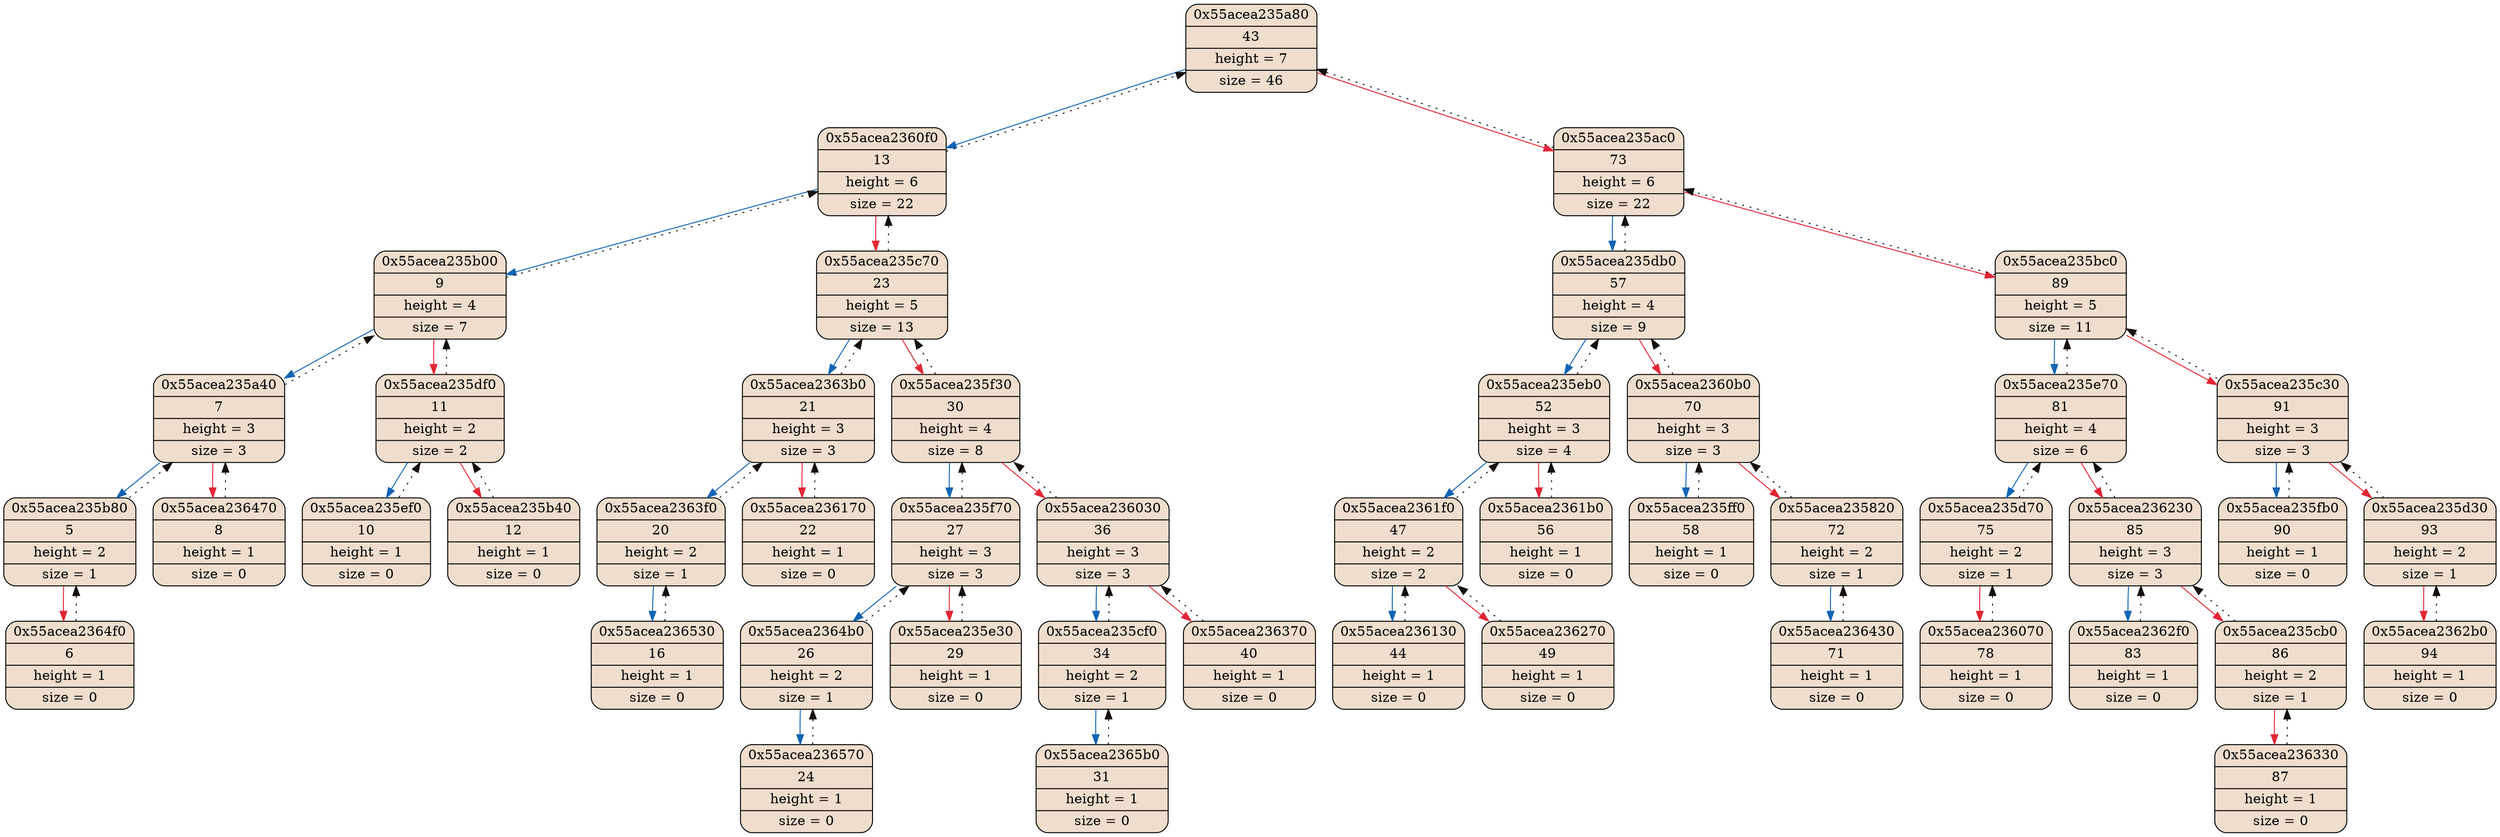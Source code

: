 digraph
{
    node_0x55acea235a80[shape = Mrecord, label = "{{0x55acea235a80} | {43} | {height = 7} | {size = 46}}", style = "filled", fillcolor = "#EFDECD"];
    node_0x55acea2360f0[shape = Mrecord, label = "{{0x55acea2360f0} | {13} | {height = 6} | {size = 22}}", style = "filled", fillcolor = "#EFDECD"];
    node_0x55acea235b00[shape = Mrecord, label = "{{0x55acea235b00} | {9} | {height = 4} | {size = 7}}", style = "filled", fillcolor = "#EFDECD"];
    node_0x55acea235a40[shape = Mrecord, label = "{{0x55acea235a40} | {7} | {height = 3} | {size = 3}}", style = "filled", fillcolor = "#EFDECD"];
    node_0x55acea235b80[shape = Mrecord, label = "{{0x55acea235b80} | {5} | {height = 2} | {size = 1}}", style = "filled", fillcolor = "#EFDECD"];
    node_0x55acea2364f0[shape = Mrecord, label = "{{0x55acea2364f0} | {6} | {height = 1} | {size = 0}}", style = "filled", fillcolor = "#EFDECD"];
    node_0x55acea236470[shape = Mrecord, label = "{{0x55acea236470} | {8} | {height = 1} | {size = 0}}", style = "filled", fillcolor = "#EFDECD"];
    node_0x55acea235df0[shape = Mrecord, label = "{{0x55acea235df0} | {11} | {height = 2} | {size = 2}}", style = "filled", fillcolor = "#EFDECD"];
    node_0x55acea235ef0[shape = Mrecord, label = "{{0x55acea235ef0} | {10} | {height = 1} | {size = 0}}", style = "filled", fillcolor = "#EFDECD"];
    node_0x55acea235b40[shape = Mrecord, label = "{{0x55acea235b40} | {12} | {height = 1} | {size = 0}}", style = "filled", fillcolor = "#EFDECD"];
    node_0x55acea235c70[shape = Mrecord, label = "{{0x55acea235c70} | {23} | {height = 5} | {size = 13}}", style = "filled", fillcolor = "#EFDECD"];
    node_0x55acea2363b0[shape = Mrecord, label = "{{0x55acea2363b0} | {21} | {height = 3} | {size = 3}}", style = "filled", fillcolor = "#EFDECD"];
    node_0x55acea2363f0[shape = Mrecord, label = "{{0x55acea2363f0} | {20} | {height = 2} | {size = 1}}", style = "filled", fillcolor = "#EFDECD"];
    node_0x55acea236530[shape = Mrecord, label = "{{0x55acea236530} | {16} | {height = 1} | {size = 0}}", style = "filled", fillcolor = "#EFDECD"];
    node_0x55acea236170[shape = Mrecord, label = "{{0x55acea236170} | {22} | {height = 1} | {size = 0}}", style = "filled", fillcolor = "#EFDECD"];
    node_0x55acea235f30[shape = Mrecord, label = "{{0x55acea235f30} | {30} | {height = 4} | {size = 8}}", style = "filled", fillcolor = "#EFDECD"];
    node_0x55acea235f70[shape = Mrecord, label = "{{0x55acea235f70} | {27} | {height = 3} | {size = 3}}", style = "filled", fillcolor = "#EFDECD"];
    node_0x55acea2364b0[shape = Mrecord, label = "{{0x55acea2364b0} | {26} | {height = 2} | {size = 1}}", style = "filled", fillcolor = "#EFDECD"];
    node_0x55acea236570[shape = Mrecord, label = "{{0x55acea236570} | {24} | {height = 1} | {size = 0}}", style = "filled", fillcolor = "#EFDECD"];
    node_0x55acea235e30[shape = Mrecord, label = "{{0x55acea235e30} | {29} | {height = 1} | {size = 0}}", style = "filled", fillcolor = "#EFDECD"];
    node_0x55acea236030[shape = Mrecord, label = "{{0x55acea236030} | {36} | {height = 3} | {size = 3}}", style = "filled", fillcolor = "#EFDECD"];
    node_0x55acea235cf0[shape = Mrecord, label = "{{0x55acea235cf0} | {34} | {height = 2} | {size = 1}}", style = "filled", fillcolor = "#EFDECD"];
    node_0x55acea2365b0[shape = Mrecord, label = "{{0x55acea2365b0} | {31} | {height = 1} | {size = 0}}", style = "filled", fillcolor = "#EFDECD"];
    node_0x55acea236370[shape = Mrecord, label = "{{0x55acea236370} | {40} | {height = 1} | {size = 0}}", style = "filled", fillcolor = "#EFDECD"];
    node_0x55acea235ac0[shape = Mrecord, label = "{{0x55acea235ac0} | {73} | {height = 6} | {size = 22}}", style = "filled", fillcolor = "#EFDECD"];
    node_0x55acea235db0[shape = Mrecord, label = "{{0x55acea235db0} | {57} | {height = 4} | {size = 9}}", style = "filled", fillcolor = "#EFDECD"];
    node_0x55acea235eb0[shape = Mrecord, label = "{{0x55acea235eb0} | {52} | {height = 3} | {size = 4}}", style = "filled", fillcolor = "#EFDECD"];
    node_0x55acea2361f0[shape = Mrecord, label = "{{0x55acea2361f0} | {47} | {height = 2} | {size = 2}}", style = "filled", fillcolor = "#EFDECD"];
    node_0x55acea236130[shape = Mrecord, label = "{{0x55acea236130} | {44} | {height = 1} | {size = 0}}", style = "filled", fillcolor = "#EFDECD"];
    node_0x55acea236270[shape = Mrecord, label = "{{0x55acea236270} | {49} | {height = 1} | {size = 0}}", style = "filled", fillcolor = "#EFDECD"];
    node_0x55acea2361b0[shape = Mrecord, label = "{{0x55acea2361b0} | {56} | {height = 1} | {size = 0}}", style = "filled", fillcolor = "#EFDECD"];
    node_0x55acea2360b0[shape = Mrecord, label = "{{0x55acea2360b0} | {70} | {height = 3} | {size = 3}}", style = "filled", fillcolor = "#EFDECD"];
    node_0x55acea235ff0[shape = Mrecord, label = "{{0x55acea235ff0} | {58} | {height = 1} | {size = 0}}", style = "filled", fillcolor = "#EFDECD"];
    node_0x55acea235820[shape = Mrecord, label = "{{0x55acea235820} | {72} | {height = 2} | {size = 1}}", style = "filled", fillcolor = "#EFDECD"];
    node_0x55acea236430[shape = Mrecord, label = "{{0x55acea236430} | {71} | {height = 1} | {size = 0}}", style = "filled", fillcolor = "#EFDECD"];
    node_0x55acea235bc0[shape = Mrecord, label = "{{0x55acea235bc0} | {89} | {height = 5} | {size = 11}}", style = "filled", fillcolor = "#EFDECD"];
    node_0x55acea235e70[shape = Mrecord, label = "{{0x55acea235e70} | {81} | {height = 4} | {size = 6}}", style = "filled", fillcolor = "#EFDECD"];
    node_0x55acea235d70[shape = Mrecord, label = "{{0x55acea235d70} | {75} | {height = 2} | {size = 1}}", style = "filled", fillcolor = "#EFDECD"];
    node_0x55acea236070[shape = Mrecord, label = "{{0x55acea236070} | {78} | {height = 1} | {size = 0}}", style = "filled", fillcolor = "#EFDECD"];
    node_0x55acea236230[shape = Mrecord, label = "{{0x55acea236230} | {85} | {height = 3} | {size = 3}}", style = "filled", fillcolor = "#EFDECD"];
    node_0x55acea2362f0[shape = Mrecord, label = "{{0x55acea2362f0} | {83} | {height = 1} | {size = 0}}", style = "filled", fillcolor = "#EFDECD"];
    node_0x55acea235cb0[shape = Mrecord, label = "{{0x55acea235cb0} | {86} | {height = 2} | {size = 1}}", style = "filled", fillcolor = "#EFDECD"];
    node_0x55acea236330[shape = Mrecord, label = "{{0x55acea236330} | {87} | {height = 1} | {size = 0}}", style = "filled", fillcolor = "#EFDECD"];
    node_0x55acea235c30[shape = Mrecord, label = "{{0x55acea235c30} | {91} | {height = 3} | {size = 3}}", style = "filled", fillcolor = "#EFDECD"];
    node_0x55acea235fb0[shape = Mrecord, label = "{{0x55acea235fb0} | {90} | {height = 1} | {size = 0}}", style = "filled", fillcolor = "#EFDECD"];
    node_0x55acea235d30[shape = Mrecord, label = "{{0x55acea235d30} | {93} | {height = 2} | {size = 1}}", style = "filled", fillcolor = "#EFDECD"];
    node_0x55acea2362b0[shape = Mrecord, label = "{{0x55acea2362b0} | {94} | {height = 1} | {size = 0}}", style = "filled", fillcolor = "#EFDECD"];
    node_0x55acea235a80->node_0x55acea2360f0 [color = "#1164B4"];
    node_0x55acea2360f0->node_0x55acea235a80 [color = "#140F0B", style = dotted];
    node_0x55acea2360f0->node_0x55acea235b00 [color = "#1164B4"];
    node_0x55acea235b00->node_0x55acea2360f0 [color = "#140F0B", style = dotted];
    node_0x55acea235b00->node_0x55acea235a40 [color = "#1164B4"];
    node_0x55acea235a40->node_0x55acea235b00 [color = "#140F0B", style = dotted];
    node_0x55acea235a40->node_0x55acea235b80 [color = "#1164B4"];
    node_0x55acea235b80->node_0x55acea235a40 [color = "#140F0B", style = dotted];
    node_0x55acea235b80->node_0x55acea2364f0 [color = "#E32636"];
    node_0x55acea2364f0->node_0x55acea235b80 [color = "#140F0B", style = dotted];
    node_0x55acea235a40->node_0x55acea236470 [color = "#E32636"];
    node_0x55acea236470->node_0x55acea235a40 [color = "#140F0B", style = dotted];
    node_0x55acea235b00->node_0x55acea235df0 [color = "#E32636"];
    node_0x55acea235df0->node_0x55acea235b00 [color = "#140F0B", style = dotted];
    node_0x55acea235df0->node_0x55acea235ef0 [color = "#1164B4"];
    node_0x55acea235ef0->node_0x55acea235df0 [color = "#140F0B", style = dotted];
    node_0x55acea235df0->node_0x55acea235b40 [color = "#E32636"];
    node_0x55acea235b40->node_0x55acea235df0 [color = "#140F0B", style = dotted];
    node_0x55acea2360f0->node_0x55acea235c70 [color = "#E32636"];
    node_0x55acea235c70->node_0x55acea2360f0 [color = "#140F0B", style = dotted];
    node_0x55acea235c70->node_0x55acea2363b0 [color = "#1164B4"];
    node_0x55acea2363b0->node_0x55acea235c70 [color = "#140F0B", style = dotted];
    node_0x55acea2363b0->node_0x55acea2363f0 [color = "#1164B4"];
    node_0x55acea2363f0->node_0x55acea2363b0 [color = "#140F0B", style = dotted];
    node_0x55acea2363f0->node_0x55acea236530 [color = "#1164B4"];
    node_0x55acea236530->node_0x55acea2363f0 [color = "#140F0B", style = dotted];
    node_0x55acea2363b0->node_0x55acea236170 [color = "#E32636"];
    node_0x55acea236170->node_0x55acea2363b0 [color = "#140F0B", style = dotted];
    node_0x55acea235c70->node_0x55acea235f30 [color = "#E32636"];
    node_0x55acea235f30->node_0x55acea235c70 [color = "#140F0B", style = dotted];
    node_0x55acea235f30->node_0x55acea235f70 [color = "#1164B4"];
    node_0x55acea235f70->node_0x55acea235f30 [color = "#140F0B", style = dotted];
    node_0x55acea235f70->node_0x55acea2364b0 [color = "#1164B4"];
    node_0x55acea2364b0->node_0x55acea235f70 [color = "#140F0B", style = dotted];
    node_0x55acea2364b0->node_0x55acea236570 [color = "#1164B4"];
    node_0x55acea236570->node_0x55acea2364b0 [color = "#140F0B", style = dotted];
    node_0x55acea235f70->node_0x55acea235e30 [color = "#E32636"];
    node_0x55acea235e30->node_0x55acea235f70 [color = "#140F0B", style = dotted];
    node_0x55acea235f30->node_0x55acea236030 [color = "#E32636"];
    node_0x55acea236030->node_0x55acea235f30 [color = "#140F0B", style = dotted];
    node_0x55acea236030->node_0x55acea235cf0 [color = "#1164B4"];
    node_0x55acea235cf0->node_0x55acea236030 [color = "#140F0B", style = dotted];
    node_0x55acea235cf0->node_0x55acea2365b0 [color = "#1164B4"];
    node_0x55acea2365b0->node_0x55acea235cf0 [color = "#140F0B", style = dotted];
    node_0x55acea236030->node_0x55acea236370 [color = "#E32636"];
    node_0x55acea236370->node_0x55acea236030 [color = "#140F0B", style = dotted];
    node_0x55acea235a80->node_0x55acea235ac0 [color = "#E32636"];
    node_0x55acea235ac0->node_0x55acea235a80 [color = "#140F0B", style = dotted];
    node_0x55acea235ac0->node_0x55acea235db0 [color = "#1164B4"];
    node_0x55acea235db0->node_0x55acea235ac0 [color = "#140F0B", style = dotted];
    node_0x55acea235db0->node_0x55acea235eb0 [color = "#1164B4"];
    node_0x55acea235eb0->node_0x55acea235db0 [color = "#140F0B", style = dotted];
    node_0x55acea235eb0->node_0x55acea2361f0 [color = "#1164B4"];
    node_0x55acea2361f0->node_0x55acea235eb0 [color = "#140F0B", style = dotted];
    node_0x55acea2361f0->node_0x55acea236130 [color = "#1164B4"];
    node_0x55acea236130->node_0x55acea2361f0 [color = "#140F0B", style = dotted];
    node_0x55acea2361f0->node_0x55acea236270 [color = "#E32636"];
    node_0x55acea236270->node_0x55acea2361f0 [color = "#140F0B", style = dotted];
    node_0x55acea235eb0->node_0x55acea2361b0 [color = "#E32636"];
    node_0x55acea2361b0->node_0x55acea235eb0 [color = "#140F0B", style = dotted];
    node_0x55acea235db0->node_0x55acea2360b0 [color = "#E32636"];
    node_0x55acea2360b0->node_0x55acea235db0 [color = "#140F0B", style = dotted];
    node_0x55acea2360b0->node_0x55acea235ff0 [color = "#1164B4"];
    node_0x55acea235ff0->node_0x55acea2360b0 [color = "#140F0B", style = dotted];
    node_0x55acea2360b0->node_0x55acea235820 [color = "#E32636"];
    node_0x55acea235820->node_0x55acea2360b0 [color = "#140F0B", style = dotted];
    node_0x55acea235820->node_0x55acea236430 [color = "#1164B4"];
    node_0x55acea236430->node_0x55acea235820 [color = "#140F0B", style = dotted];
    node_0x55acea235ac0->node_0x55acea235bc0 [color = "#E32636"];
    node_0x55acea235bc0->node_0x55acea235ac0 [color = "#140F0B", style = dotted];
    node_0x55acea235bc0->node_0x55acea235e70 [color = "#1164B4"];
    node_0x55acea235e70->node_0x55acea235bc0 [color = "#140F0B", style = dotted];
    node_0x55acea235e70->node_0x55acea235d70 [color = "#1164B4"];
    node_0x55acea235d70->node_0x55acea235e70 [color = "#140F0B", style = dotted];
    node_0x55acea235d70->node_0x55acea236070 [color = "#E32636"];
    node_0x55acea236070->node_0x55acea235d70 [color = "#140F0B", style = dotted];
    node_0x55acea235e70->node_0x55acea236230 [color = "#E32636"];
    node_0x55acea236230->node_0x55acea235e70 [color = "#140F0B", style = dotted];
    node_0x55acea236230->node_0x55acea2362f0 [color = "#1164B4"];
    node_0x55acea2362f0->node_0x55acea236230 [color = "#140F0B", style = dotted];
    node_0x55acea236230->node_0x55acea235cb0 [color = "#E32636"];
    node_0x55acea235cb0->node_0x55acea236230 [color = "#140F0B", style = dotted];
    node_0x55acea235cb0->node_0x55acea236330 [color = "#E32636"];
    node_0x55acea236330->node_0x55acea235cb0 [color = "#140F0B", style = dotted];
    node_0x55acea235bc0->node_0x55acea235c30 [color = "#E32636"];
    node_0x55acea235c30->node_0x55acea235bc0 [color = "#140F0B", style = dotted];
    node_0x55acea235c30->node_0x55acea235fb0 [color = "#1164B4"];
    node_0x55acea235fb0->node_0x55acea235c30 [color = "#140F0B", style = dotted];
    node_0x55acea235c30->node_0x55acea235d30 [color = "#E32636"];
    node_0x55acea235d30->node_0x55acea235c30 [color = "#140F0B", style = dotted];
    node_0x55acea235d30->node_0x55acea2362b0 [color = "#E32636"];
    node_0x55acea2362b0->node_0x55acea235d30 [color = "#140F0B", style = dotted];
}